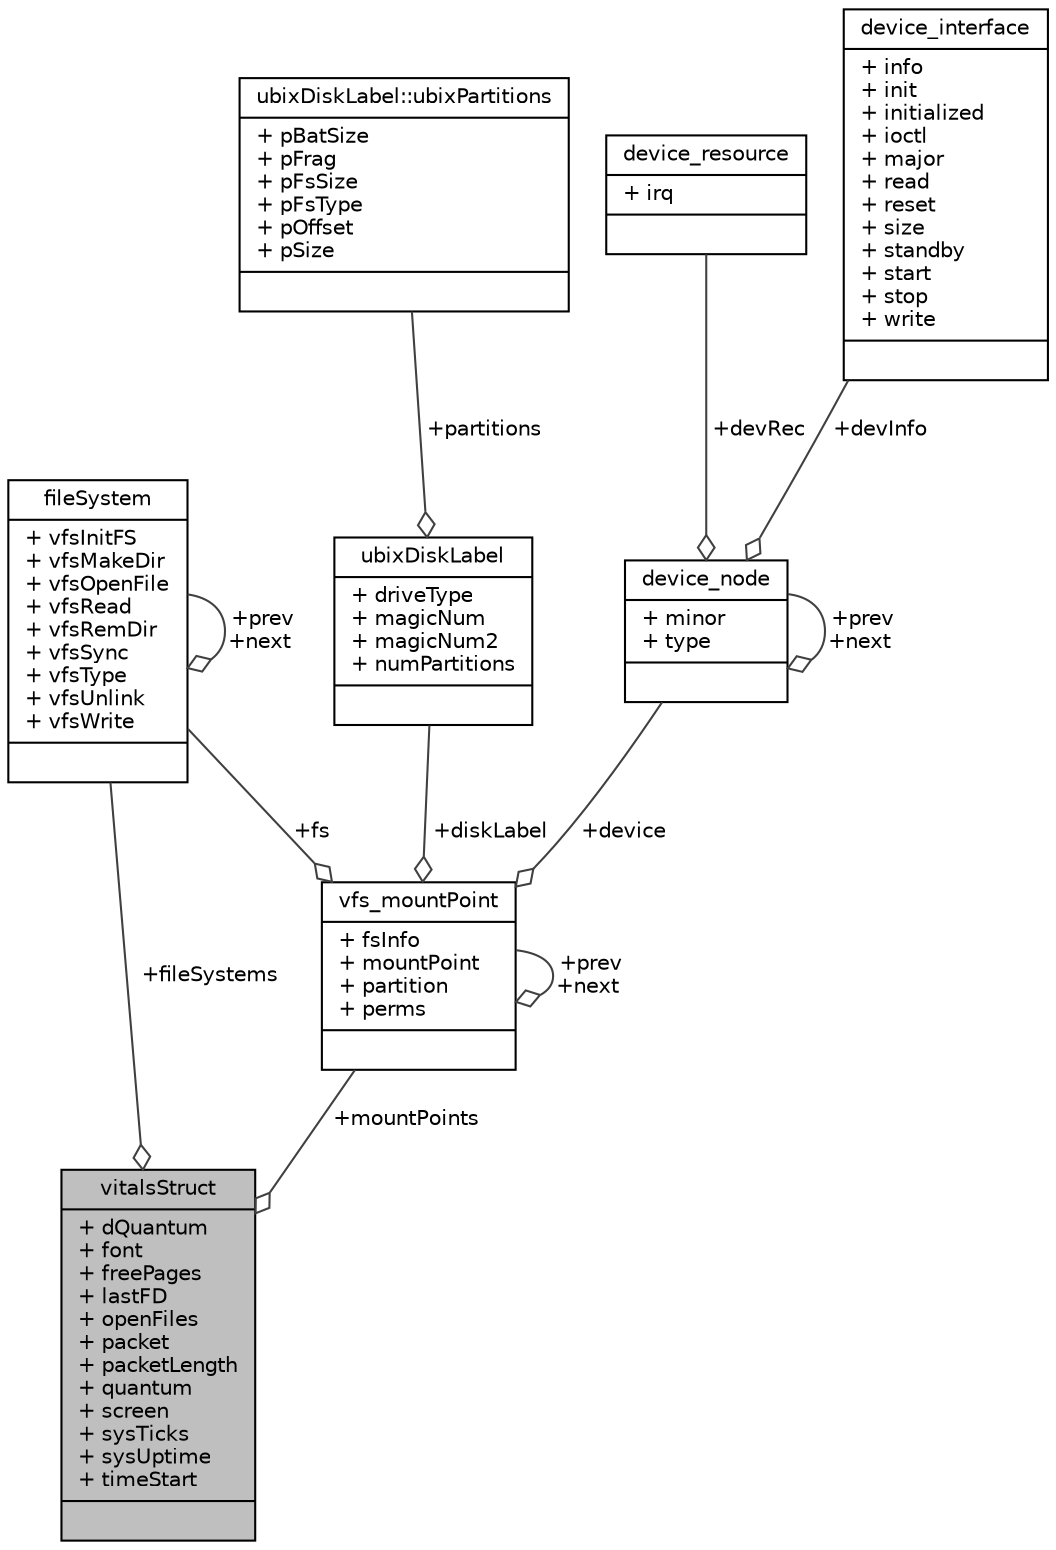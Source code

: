 digraph "vitalsStruct"
{
 // LATEX_PDF_SIZE
  edge [fontname="Helvetica",fontsize="10",labelfontname="Helvetica",labelfontsize="10"];
  node [fontname="Helvetica",fontsize="10",shape=record];
  Node1 [label="{vitalsStruct\n|+ dQuantum\l+ font\l+ freePages\l+ lastFD\l+ openFiles\l+ packet\l+ packetLength\l+ quantum\l+ screen\l+ sysTicks\l+ sysUptime\l+ timeStart\l|}",height=0.2,width=0.4,color="black", fillcolor="grey75", style="filled", fontcolor="black",tooltip=" "];
  Node2 -> Node1 [color="grey25",fontsize="10",style="solid",label=" +fileSystems" ,arrowhead="odiamond",fontname="Helvetica"];
  Node2 [label="{fileSystem\n|+ vfsInitFS\l+ vfsMakeDir\l+ vfsOpenFile\l+ vfsRead\l+ vfsRemDir\l+ vfsSync\l+ vfsType\l+ vfsUnlink\l+ vfsWrite\l|}",height=0.2,width=0.4,color="black", fillcolor="white", style="filled",URL="$structfileSystem.html",tooltip="filesSystem Structure"];
  Node2 -> Node2 [color="grey25",fontsize="10",style="solid",label=" +prev\n+next" ,arrowhead="odiamond",fontname="Helvetica"];
  Node3 -> Node1 [color="grey25",fontsize="10",style="solid",label=" +mountPoints" ,arrowhead="odiamond",fontname="Helvetica"];
  Node3 [label="{vfs_mountPoint\n|+ fsInfo\l+ mountPoint\l+ partition\l+ perms\l|}",height=0.2,width=0.4,color="black", fillcolor="white", style="filled",URL="$structvfs__mountPoint.html",tooltip=" "];
  Node4 -> Node3 [color="grey25",fontsize="10",style="solid",label=" +diskLabel" ,arrowhead="odiamond",fontname="Helvetica"];
  Node4 [label="{ubixDiskLabel\n|+ driveType\l+ magicNum\l+ magicNum2\l+ numPartitions\l|}",height=0.2,width=0.4,color="black", fillcolor="white", style="filled",URL="$structubixDiskLabel.html",tooltip=" "];
  Node5 -> Node4 [color="grey25",fontsize="10",style="solid",label=" +partitions" ,arrowhead="odiamond",fontname="Helvetica"];
  Node5 [label="{ubixDiskLabel::ubixPartitions\n|+ pBatSize\l+ pFrag\l+ pFsSize\l+ pFsType\l+ pOffset\l+ pSize\l|}",height=0.2,width=0.4,color="black", fillcolor="white", style="filled",URL="$structubixDiskLabel_1_1ubixPartitions.html",tooltip=" "];
  Node6 -> Node3 [color="grey25",fontsize="10",style="solid",label=" +device" ,arrowhead="odiamond",fontname="Helvetica"];
  Node6 [label="{device_node\n|+ minor\l+ type\l|}",height=0.2,width=0.4,color="black", fillcolor="white", style="filled",URL="$structdevice__node.html",tooltip=" "];
  Node7 -> Node6 [color="grey25",fontsize="10",style="solid",label=" +devRec" ,arrowhead="odiamond",fontname="Helvetica"];
  Node7 [label="{device_resource\n|+ irq\l|}",height=0.2,width=0.4,color="black", fillcolor="white", style="filled",URL="$structdevice__resource.html",tooltip=" "];
  Node8 -> Node6 [color="grey25",fontsize="10",style="solid",label=" +devInfo" ,arrowhead="odiamond",fontname="Helvetica"];
  Node8 [label="{device_interface\n|+ info\l+ init\l+ initialized\l+ ioctl\l+ major\l+ read\l+ reset\l+ size\l+ standby\l+ start\l+ stop\l+ write\l|}",height=0.2,width=0.4,color="black", fillcolor="white", style="filled",URL="$structdevice__interface.html",tooltip=" "];
  Node6 -> Node6 [color="grey25",fontsize="10",style="solid",label=" +prev\n+next" ,arrowhead="odiamond",fontname="Helvetica"];
  Node2 -> Node3 [color="grey25",fontsize="10",style="solid",label=" +fs" ,arrowhead="odiamond",fontname="Helvetica"];
  Node3 -> Node3 [color="grey25",fontsize="10",style="solid",label=" +prev\n+next" ,arrowhead="odiamond",fontname="Helvetica"];
}
